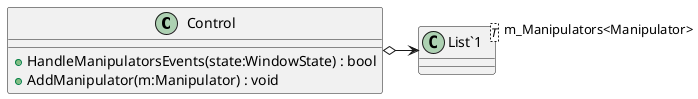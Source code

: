 @startuml
class Control {
    + HandleManipulatorsEvents(state:WindowState) : bool
    + AddManipulator(m:Manipulator) : void
}
class "List`1"<T> {
}
Control o-> "m_Manipulators<Manipulator>" "List`1"
@enduml
